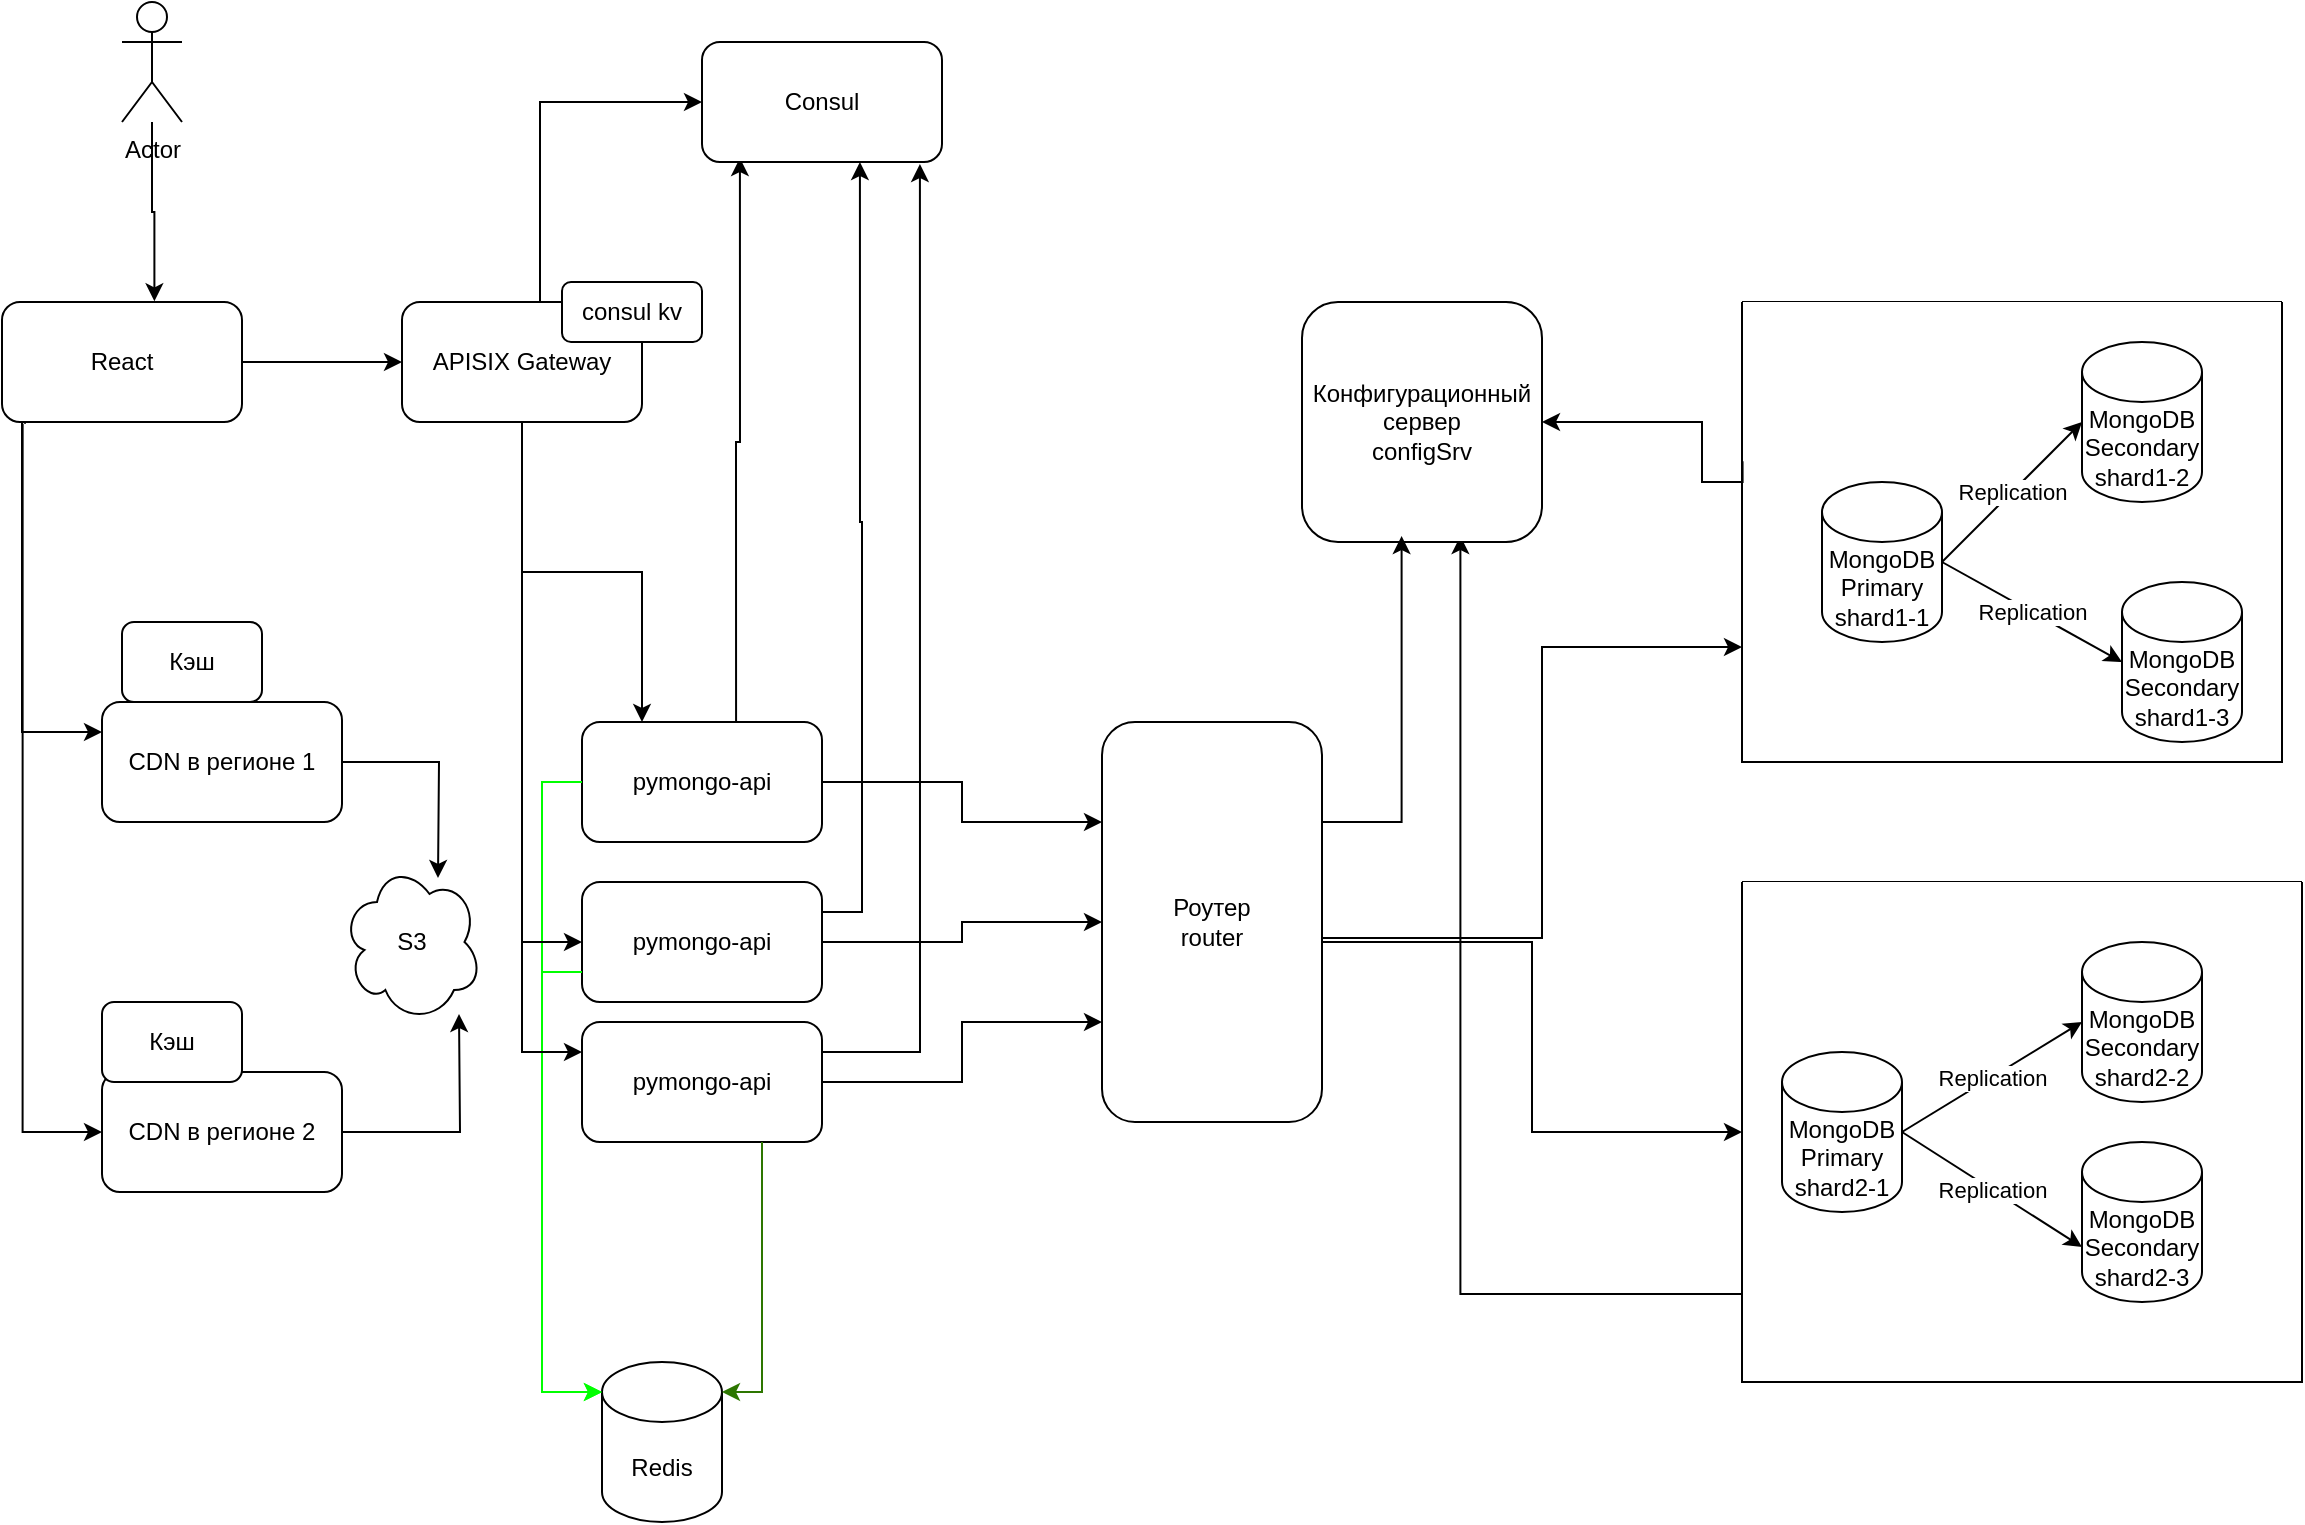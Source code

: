 <mxfile version="25.0.3">
  <diagram name="Page-1" id="-H_mtQnk-PTXWXPvYvuk">
    <mxGraphModel dx="1442" dy="808" grid="1" gridSize="10" guides="1" tooltips="1" connect="1" arrows="1" fold="1" page="1" pageScale="1" pageWidth="1169" pageHeight="827" math="0" shadow="0">
      <root>
        <mxCell id="0" />
        <mxCell id="1" parent="0" />
        <mxCell id="-V1MjHbGG6LcemzjfV9l-32" value="" style="swimlane;startSize=0;swimlaneFillColor=default;" parent="1" vertex="1">
          <mxGeometry x="880" y="170" width="270" height="230" as="geometry" />
        </mxCell>
        <mxCell id="-V1MjHbGG6LcemzjfV9l-1" value="MongoDB&lt;div&gt;Primary&lt;br&gt;shard1-1&lt;/div&gt;" style="shape=cylinder3;whiteSpace=wrap;html=1;boundedLbl=1;backgroundOutline=1;size=15;" parent="-V1MjHbGG6LcemzjfV9l-32" vertex="1">
          <mxGeometry x="40" y="90" width="60" height="80" as="geometry" />
        </mxCell>
        <mxCell id="-V1MjHbGG6LcemzjfV9l-6" value="MongoDB&lt;div&gt;Secondary&lt;br&gt;shard1-3&lt;/div&gt;" style="shape=cylinder3;whiteSpace=wrap;html=1;boundedLbl=1;backgroundOutline=1;size=15;" parent="-V1MjHbGG6LcemzjfV9l-32" vertex="1">
          <mxGeometry x="190" y="140" width="60" height="80" as="geometry" />
        </mxCell>
        <mxCell id="-V1MjHbGG6LcemzjfV9l-9" value="Replication" style="endArrow=classic;html=1;rounded=0;exitX=1;exitY=0.5;exitDx=0;exitDy=0;exitPerimeter=0;entryX=0;entryY=0.5;entryDx=0;entryDy=0;entryPerimeter=0;" parent="-V1MjHbGG6LcemzjfV9l-32" source="-V1MjHbGG6LcemzjfV9l-1" target="-V1MjHbGG6LcemzjfV9l-6" edge="1">
          <mxGeometry width="50" height="50" relative="1" as="geometry">
            <mxPoint x="80" y="160" as="sourcePoint" />
            <mxPoint x="110" y="110" as="targetPoint" />
          </mxGeometry>
        </mxCell>
        <mxCell id="-V1MjHbGG6LcemzjfV9l-2" value="MongoDB&lt;div&gt;Secondary&lt;br&gt;shard1-2&lt;/div&gt;" style="shape=cylinder3;whiteSpace=wrap;html=1;boundedLbl=1;backgroundOutline=1;size=15;" parent="-V1MjHbGG6LcemzjfV9l-32" vertex="1">
          <mxGeometry x="170" y="20" width="60" height="80" as="geometry" />
        </mxCell>
        <mxCell id="-V1MjHbGG6LcemzjfV9l-4" value="Replication" style="endArrow=classic;html=1;rounded=0;exitX=1;exitY=0.5;exitDx=0;exitDy=0;exitPerimeter=0;entryX=0;entryY=0.5;entryDx=0;entryDy=0;entryPerimeter=0;" parent="-V1MjHbGG6LcemzjfV9l-32" source="-V1MjHbGG6LcemzjfV9l-1" target="-V1MjHbGG6LcemzjfV9l-2" edge="1">
          <mxGeometry width="50" height="50" relative="1" as="geometry">
            <mxPoint x="-30" y="360" as="sourcePoint" />
            <mxPoint x="20" y="310" as="targetPoint" />
          </mxGeometry>
        </mxCell>
        <mxCell id="-V1MjHbGG6LcemzjfV9l-33" value="" style="swimlane;startSize=0;labelBackgroundColor=none;gradientColor=none;swimlaneFillColor=default;fillColor=#000000;" parent="1" vertex="1">
          <mxGeometry x="880" y="460" width="280" height="250" as="geometry" />
        </mxCell>
        <mxCell id="zA23MoTUsTF4_91t8viU-2" value="MongoDB&lt;br&gt;Primary&lt;br&gt;shard2-1" style="shape=cylinder3;whiteSpace=wrap;html=1;boundedLbl=1;backgroundOutline=1;size=15;" parent="-V1MjHbGG6LcemzjfV9l-33" vertex="1">
          <mxGeometry x="20" y="85" width="60" height="80" as="geometry" />
        </mxCell>
        <mxCell id="-V1MjHbGG6LcemzjfV9l-3" value="MongoDB&lt;br&gt;Secondary&lt;br&gt;shard2-2" style="shape=cylinder3;whiteSpace=wrap;html=1;boundedLbl=1;backgroundOutline=1;size=15;" parent="-V1MjHbGG6LcemzjfV9l-33" vertex="1">
          <mxGeometry x="170" y="30" width="60" height="80" as="geometry" />
        </mxCell>
        <mxCell id="-V1MjHbGG6LcemzjfV9l-5" value="Replication" style="endArrow=classic;html=1;rounded=0;exitX=1;exitY=0.5;exitDx=0;exitDy=0;exitPerimeter=0;entryX=0;entryY=0.5;entryDx=0;entryDy=0;entryPerimeter=0;" parent="-V1MjHbGG6LcemzjfV9l-33" source="zA23MoTUsTF4_91t8viU-2" target="-V1MjHbGG6LcemzjfV9l-3" edge="1">
          <mxGeometry width="50" height="50" relative="1" as="geometry">
            <mxPoint x="-70" y="200" as="sourcePoint" />
            <mxPoint x="-20" y="150" as="targetPoint" />
          </mxGeometry>
        </mxCell>
        <mxCell id="-V1MjHbGG6LcemzjfV9l-7" value="MongoDB&lt;div&gt;Secondary&lt;br&gt;shard2-3&lt;/div&gt;" style="shape=cylinder3;whiteSpace=wrap;html=1;boundedLbl=1;backgroundOutline=1;size=15;" parent="-V1MjHbGG6LcemzjfV9l-33" vertex="1">
          <mxGeometry x="170" y="130" width="60" height="80" as="geometry" />
        </mxCell>
        <mxCell id="-V1MjHbGG6LcemzjfV9l-8" value="Replication" style="endArrow=classic;html=1;rounded=0;entryX=0;entryY=0;entryDx=0;entryDy=52.5;entryPerimeter=0;exitX=1;exitY=0.5;exitDx=0;exitDy=0;exitPerimeter=0;" parent="-V1MjHbGG6LcemzjfV9l-33" source="zA23MoTUsTF4_91t8viU-2" target="-V1MjHbGG6LcemzjfV9l-7" edge="1">
          <mxGeometry width="50" height="50" relative="1" as="geometry">
            <mxPoint x="100" y="90" as="sourcePoint" />
            <mxPoint x="160" y="100" as="targetPoint" />
          </mxGeometry>
        </mxCell>
        <mxCell id="-V1MjHbGG6LcemzjfV9l-21" style="edgeStyle=orthogonalEdgeStyle;rounded=0;orthogonalLoop=1;jettySize=auto;html=1;entryX=0.66;entryY=0.975;entryDx=0;entryDy=0;entryPerimeter=0;" parent="1" target="-V1MjHbGG6LcemzjfV9l-14" edge="1">
          <mxGeometry relative="1" as="geometry">
            <mxPoint x="880" y="666" as="sourcePoint" />
            <Array as="points">
              <mxPoint x="739" y="666" />
            </Array>
          </mxGeometry>
        </mxCell>
        <mxCell id="MD7jWdbKySpISGQQD-gj-11" style="edgeStyle=orthogonalEdgeStyle;rounded=0;orthogonalLoop=1;jettySize=auto;html=1;exitX=0.642;exitY=0.033;exitDx=0;exitDy=0;entryX=0.158;entryY=0.967;entryDx=0;entryDy=0;entryPerimeter=0;exitPerimeter=0;" edge="1" parent="1" source="zA23MoTUsTF4_91t8viU-3" target="MD7jWdbKySpISGQQD-gj-7">
          <mxGeometry relative="1" as="geometry" />
        </mxCell>
        <mxCell id="zA23MoTUsTF4_91t8viU-3" value="pymongo-api" style="rounded=1;whiteSpace=wrap;html=1;" parent="1" vertex="1">
          <mxGeometry x="300" y="380" width="120" height="60" as="geometry" />
        </mxCell>
        <mxCell id="zA23MoTUsTF4_91t8viU-4" style="edgeStyle=orthogonalEdgeStyle;rounded=0;orthogonalLoop=1;jettySize=auto;html=1;exitX=1;exitY=0.5;exitDx=0;exitDy=0;entryX=0;entryY=0.25;entryDx=0;entryDy=0;" parent="1" source="zA23MoTUsTF4_91t8viU-3" target="-V1MjHbGG6LcemzjfV9l-12" edge="1">
          <mxGeometry relative="1" as="geometry" />
        </mxCell>
        <mxCell id="-V1MjHbGG6LcemzjfV9l-15" style="edgeStyle=orthogonalEdgeStyle;rounded=0;orthogonalLoop=1;jettySize=auto;html=1;entryX=1;entryY=0.5;entryDx=0;entryDy=0;exitX=0.001;exitY=0.346;exitDx=0;exitDy=0;exitPerimeter=0;" parent="1" source="-V1MjHbGG6LcemzjfV9l-32" target="-V1MjHbGG6LcemzjfV9l-14" edge="1">
          <mxGeometry relative="1" as="geometry">
            <mxPoint x="860" y="260" as="sourcePoint" />
            <Array as="points">
              <mxPoint x="880" y="260" />
              <mxPoint x="860" y="260" />
              <mxPoint x="860" y="230" />
            </Array>
          </mxGeometry>
        </mxCell>
        <mxCell id="-V1MjHbGG6LcemzjfV9l-10" value="Redis" style="shape=cylinder3;whiteSpace=wrap;html=1;boundedLbl=1;backgroundOutline=1;size=15;" parent="1" vertex="1">
          <mxGeometry x="310" y="700" width="60" height="80" as="geometry" />
        </mxCell>
        <mxCell id="-V1MjHbGG6LcemzjfV9l-11" style="edgeStyle=orthogonalEdgeStyle;rounded=0;orthogonalLoop=1;jettySize=auto;html=1;exitX=0;exitY=0.5;exitDx=0;exitDy=0;entryX=0;entryY=0;entryDx=0;entryDy=15;entryPerimeter=0;strokeColor=#00FF00;" parent="1" source="zA23MoTUsTF4_91t8viU-3" target="-V1MjHbGG6LcemzjfV9l-10" edge="1">
          <mxGeometry relative="1" as="geometry">
            <mxPoint x="470" y="480" as="sourcePoint" />
            <mxPoint x="238.7" y="614.35" as="targetPoint" />
            <Array as="points">
              <mxPoint x="280" y="410" />
              <mxPoint x="280" y="715" />
            </Array>
          </mxGeometry>
        </mxCell>
        <mxCell id="MD7jWdbKySpISGQQD-gj-19" style="edgeStyle=orthogonalEdgeStyle;rounded=0;orthogonalLoop=1;jettySize=auto;html=1;exitX=1;exitY=0.75;exitDx=0;exitDy=0;entryX=0;entryY=0.75;entryDx=0;entryDy=0;" edge="1" parent="1" source="-V1MjHbGG6LcemzjfV9l-12" target="-V1MjHbGG6LcemzjfV9l-32">
          <mxGeometry relative="1" as="geometry">
            <Array as="points">
              <mxPoint x="670" y="502" />
              <mxPoint x="590" y="502" />
              <mxPoint x="590" y="488" />
              <mxPoint x="780" y="488" />
              <mxPoint x="780" y="342" />
            </Array>
          </mxGeometry>
        </mxCell>
        <mxCell id="MD7jWdbKySpISGQQD-gj-20" style="edgeStyle=orthogonalEdgeStyle;rounded=0;orthogonalLoop=1;jettySize=auto;html=1;exitX=1;exitY=0.5;exitDx=0;exitDy=0;entryX=0;entryY=0.5;entryDx=0;entryDy=0;" edge="1" parent="1" source="-V1MjHbGG6LcemzjfV9l-12" target="-V1MjHbGG6LcemzjfV9l-33">
          <mxGeometry relative="1" as="geometry">
            <Array as="points">
              <mxPoint x="670" y="490" />
              <mxPoint x="775" y="490" />
              <mxPoint x="775" y="585" />
            </Array>
          </mxGeometry>
        </mxCell>
        <mxCell id="-V1MjHbGG6LcemzjfV9l-12" value="Роутер&lt;br&gt;router" style="rounded=1;whiteSpace=wrap;html=1;" parent="1" vertex="1">
          <mxGeometry x="560" y="380" width="110" height="200" as="geometry" />
        </mxCell>
        <mxCell id="-V1MjHbGG6LcemzjfV9l-14" value="Конфигурационный сервер&lt;br&gt;configSrv" style="rounded=1;whiteSpace=wrap;html=1;" parent="1" vertex="1">
          <mxGeometry x="660" y="170" width="120" height="120" as="geometry" />
        </mxCell>
        <mxCell id="-V1MjHbGG6LcemzjfV9l-24" style="edgeStyle=orthogonalEdgeStyle;rounded=0;orthogonalLoop=1;jettySize=auto;html=1;exitX=1;exitY=0.25;exitDx=0;exitDy=0;entryX=0.415;entryY=0.975;entryDx=0;entryDy=0;entryPerimeter=0;" parent="1" source="-V1MjHbGG6LcemzjfV9l-12" target="-V1MjHbGG6LcemzjfV9l-14" edge="1">
          <mxGeometry relative="1" as="geometry" />
        </mxCell>
        <mxCell id="MD7jWdbKySpISGQQD-gj-9" style="edgeStyle=orthogonalEdgeStyle;rounded=0;orthogonalLoop=1;jettySize=auto;html=1;exitX=1;exitY=0.5;exitDx=0;exitDy=0;" edge="1" parent="1" source="MD7jWdbKySpISGQQD-gj-1" target="-V1MjHbGG6LcemzjfV9l-12">
          <mxGeometry relative="1" as="geometry" />
        </mxCell>
        <mxCell id="MD7jWdbKySpISGQQD-gj-1" value="pymongo-api" style="rounded=1;whiteSpace=wrap;html=1;" vertex="1" parent="1">
          <mxGeometry x="300" y="460" width="120" height="60" as="geometry" />
        </mxCell>
        <mxCell id="MD7jWdbKySpISGQQD-gj-10" style="edgeStyle=orthogonalEdgeStyle;rounded=0;orthogonalLoop=1;jettySize=auto;html=1;exitX=1;exitY=0.5;exitDx=0;exitDy=0;entryX=0;entryY=0.75;entryDx=0;entryDy=0;" edge="1" parent="1" source="MD7jWdbKySpISGQQD-gj-2" target="-V1MjHbGG6LcemzjfV9l-12">
          <mxGeometry relative="1" as="geometry" />
        </mxCell>
        <mxCell id="MD7jWdbKySpISGQQD-gj-2" value="pymongo-api" style="rounded=1;whiteSpace=wrap;html=1;" vertex="1" parent="1">
          <mxGeometry x="300" y="530" width="120" height="60" as="geometry" />
        </mxCell>
        <mxCell id="MD7jWdbKySpISGQQD-gj-3" style="edgeStyle=orthogonalEdgeStyle;rounded=0;orthogonalLoop=1;jettySize=auto;html=1;exitX=0;exitY=0.75;exitDx=0;exitDy=0;entryX=0;entryY=0;entryDx=0;entryDy=15;entryPerimeter=0;strokeColor=#00FF00;" edge="1" parent="1" source="MD7jWdbKySpISGQQD-gj-1" target="-V1MjHbGG6LcemzjfV9l-10">
          <mxGeometry relative="1" as="geometry">
            <mxPoint x="370" y="390" as="sourcePoint" />
            <mxPoint x="260" y="610" as="targetPoint" />
          </mxGeometry>
        </mxCell>
        <mxCell id="MD7jWdbKySpISGQQD-gj-8" style="edgeStyle=orthogonalEdgeStyle;rounded=0;orthogonalLoop=1;jettySize=auto;html=1;exitX=0.575;exitY=0;exitDx=0;exitDy=0;entryX=0;entryY=0.5;entryDx=0;entryDy=0;exitPerimeter=0;" edge="1" parent="1" source="MD7jWdbKySpISGQQD-gj-5" target="MD7jWdbKySpISGQQD-gj-7">
          <mxGeometry relative="1" as="geometry" />
        </mxCell>
        <mxCell id="MD7jWdbKySpISGQQD-gj-16" style="edgeStyle=orthogonalEdgeStyle;rounded=0;orthogonalLoop=1;jettySize=auto;html=1;exitX=0.5;exitY=1;exitDx=0;exitDy=0;entryX=0.25;entryY=0;entryDx=0;entryDy=0;" edge="1" parent="1" source="MD7jWdbKySpISGQQD-gj-5" target="zA23MoTUsTF4_91t8viU-3">
          <mxGeometry relative="1" as="geometry" />
        </mxCell>
        <mxCell id="MD7jWdbKySpISGQQD-gj-17" style="edgeStyle=orthogonalEdgeStyle;rounded=0;orthogonalLoop=1;jettySize=auto;html=1;exitX=0.5;exitY=1;exitDx=0;exitDy=0;entryX=0;entryY=0.5;entryDx=0;entryDy=0;" edge="1" parent="1" source="MD7jWdbKySpISGQQD-gj-5" target="MD7jWdbKySpISGQQD-gj-1">
          <mxGeometry relative="1" as="geometry" />
        </mxCell>
        <mxCell id="MD7jWdbKySpISGQQD-gj-18" style="edgeStyle=orthogonalEdgeStyle;rounded=0;orthogonalLoop=1;jettySize=auto;html=1;exitX=0.5;exitY=1;exitDx=0;exitDy=0;entryX=0;entryY=0.25;entryDx=0;entryDy=0;" edge="1" parent="1" source="MD7jWdbKySpISGQQD-gj-5" target="MD7jWdbKySpISGQQD-gj-2">
          <mxGeometry relative="1" as="geometry" />
        </mxCell>
        <mxCell id="MD7jWdbKySpISGQQD-gj-5" value="APISIX Gateway" style="rounded=1;whiteSpace=wrap;html=1;" vertex="1" parent="1">
          <mxGeometry x="210" y="170" width="120" height="60" as="geometry" />
        </mxCell>
        <mxCell id="MD7jWdbKySpISGQQD-gj-6" value="consul kv" style="rounded=1;whiteSpace=wrap;html=1;" vertex="1" parent="1">
          <mxGeometry x="290" y="160" width="70" height="30" as="geometry" />
        </mxCell>
        <mxCell id="MD7jWdbKySpISGQQD-gj-7" value="Consul" style="rounded=1;whiteSpace=wrap;html=1;" vertex="1" parent="1">
          <mxGeometry x="360" y="40" width="120" height="60" as="geometry" />
        </mxCell>
        <mxCell id="MD7jWdbKySpISGQQD-gj-12" style="edgeStyle=orthogonalEdgeStyle;rounded=0;orthogonalLoop=1;jettySize=auto;html=1;exitX=1;exitY=0.25;exitDx=0;exitDy=0;entryX=0.658;entryY=1;entryDx=0;entryDy=0;entryPerimeter=0;" edge="1" parent="1" source="MD7jWdbKySpISGQQD-gj-1" target="MD7jWdbKySpISGQQD-gj-7">
          <mxGeometry relative="1" as="geometry" />
        </mxCell>
        <mxCell id="MD7jWdbKySpISGQQD-gj-13" style="edgeStyle=orthogonalEdgeStyle;rounded=0;orthogonalLoop=1;jettySize=auto;html=1;exitX=1;exitY=0.25;exitDx=0;exitDy=0;entryX=0.908;entryY=1.017;entryDx=0;entryDy=0;entryPerimeter=0;" edge="1" parent="1" source="MD7jWdbKySpISGQQD-gj-2" target="MD7jWdbKySpISGQQD-gj-7">
          <mxGeometry relative="1" as="geometry" />
        </mxCell>
        <mxCell id="MD7jWdbKySpISGQQD-gj-21" style="edgeStyle=orthogonalEdgeStyle;rounded=0;orthogonalLoop=1;jettySize=auto;html=1;exitX=0.75;exitY=1;exitDx=0;exitDy=0;entryX=1;entryY=0;entryDx=0;entryDy=15;entryPerimeter=0;fillColor=#60a917;strokeColor=#2D7600;" edge="1" parent="1" source="MD7jWdbKySpISGQQD-gj-2" target="-V1MjHbGG6LcemzjfV9l-10">
          <mxGeometry relative="1" as="geometry">
            <mxPoint x="360" y="690" as="targetPoint" />
          </mxGeometry>
        </mxCell>
        <mxCell id="MD7jWdbKySpISGQQD-gj-22" value="CDN в регионе 1" style="rounded=1;whiteSpace=wrap;html=1;" vertex="1" parent="1">
          <mxGeometry x="60" y="370" width="120" height="60" as="geometry" />
        </mxCell>
        <mxCell id="MD7jWdbKySpISGQQD-gj-23" value="CDN в регионе 2" style="rounded=1;whiteSpace=wrap;html=1;" vertex="1" parent="1">
          <mxGeometry x="60" y="555" width="120" height="60" as="geometry" />
        </mxCell>
        <mxCell id="MD7jWdbKySpISGQQD-gj-26" value="Кэш" style="rounded=1;whiteSpace=wrap;html=1;" vertex="1" parent="1">
          <mxGeometry x="70" y="330" width="70" height="40" as="geometry" />
        </mxCell>
        <mxCell id="MD7jWdbKySpISGQQD-gj-27" value="Кэш" style="rounded=1;whiteSpace=wrap;html=1;" vertex="1" parent="1">
          <mxGeometry x="60" y="520" width="70" height="40" as="geometry" />
        </mxCell>
        <mxCell id="MD7jWdbKySpISGQQD-gj-28" value="S3" style="ellipse;shape=cloud;whiteSpace=wrap;html=1;align=center;" vertex="1" parent="1">
          <mxGeometry x="180" y="450" width="70" height="80" as="geometry" />
        </mxCell>
        <mxCell id="MD7jWdbKySpISGQQD-gj-29" style="edgeStyle=orthogonalEdgeStyle;rounded=0;orthogonalLoop=1;jettySize=auto;html=1;exitX=1;exitY=0.5;exitDx=0;exitDy=0;entryX=0.55;entryY=0.95;entryDx=0;entryDy=0;entryPerimeter=0;" edge="1" parent="1" source="MD7jWdbKySpISGQQD-gj-23">
          <mxGeometry relative="1" as="geometry">
            <mxPoint x="210" y="585" as="sourcePoint" />
            <mxPoint x="238.5" y="526.0" as="targetPoint" />
          </mxGeometry>
        </mxCell>
        <mxCell id="MD7jWdbKySpISGQQD-gj-30" style="edgeStyle=orthogonalEdgeStyle;rounded=0;orthogonalLoop=1;jettySize=auto;html=1;exitX=1;exitY=0.5;exitDx=0;exitDy=0;entryX=0.4;entryY=0.1;entryDx=0;entryDy=0;entryPerimeter=0;" edge="1" parent="1" source="MD7jWdbKySpISGQQD-gj-22">
          <mxGeometry relative="1" as="geometry">
            <mxPoint x="210" y="400" as="sourcePoint" />
            <mxPoint x="228" y="458" as="targetPoint" />
          </mxGeometry>
        </mxCell>
        <mxCell id="MD7jWdbKySpISGQQD-gj-33" style="edgeStyle=orthogonalEdgeStyle;rounded=0;orthogonalLoop=1;jettySize=auto;html=1;entryX=0;entryY=0.25;entryDx=0;entryDy=0;exitX=0.096;exitY=1.014;exitDx=0;exitDy=0;exitPerimeter=0;" edge="1" parent="1" source="MD7jWdbKySpISGQQD-gj-39" target="MD7jWdbKySpISGQQD-gj-22">
          <mxGeometry relative="1" as="geometry">
            <mxPoint x="45.059" y="170" as="sourcePoint" />
            <Array as="points">
              <mxPoint x="20" y="171" />
              <mxPoint x="20" y="385" />
            </Array>
          </mxGeometry>
        </mxCell>
        <mxCell id="MD7jWdbKySpISGQQD-gj-35" style="edgeStyle=orthogonalEdgeStyle;rounded=0;orthogonalLoop=1;jettySize=auto;html=1;entryX=0;entryY=0.5;entryDx=0;entryDy=0;exitX=0.086;exitY=1.014;exitDx=0;exitDy=0;exitPerimeter=0;" edge="1" parent="1" source="MD7jWdbKySpISGQQD-gj-39" target="MD7jWdbKySpISGQQD-gj-23">
          <mxGeometry relative="1" as="geometry">
            <mxPoint x="45.059" y="170" as="sourcePoint" />
            <Array as="points">
              <mxPoint x="20" y="585" />
            </Array>
          </mxGeometry>
        </mxCell>
        <mxCell id="MD7jWdbKySpISGQQD-gj-38" style="edgeStyle=orthogonalEdgeStyle;rounded=0;orthogonalLoop=1;jettySize=auto;html=1;exitX=1;exitY=0.5;exitDx=0;exitDy=0;entryX=0;entryY=0.5;entryDx=0;entryDy=0;" edge="1" parent="1" source="MD7jWdbKySpISGQQD-gj-39" target="MD7jWdbKySpISGQQD-gj-5">
          <mxGeometry relative="1" as="geometry">
            <mxPoint x="160" y="140" as="sourcePoint" />
          </mxGeometry>
        </mxCell>
        <mxCell id="MD7jWdbKySpISGQQD-gj-39" value="React" style="rounded=1;whiteSpace=wrap;html=1;" vertex="1" parent="1">
          <mxGeometry x="10" y="170" width="120" height="60" as="geometry" />
        </mxCell>
        <mxCell id="MD7jWdbKySpISGQQD-gj-40" value="Actor" style="shape=umlActor;verticalLabelPosition=bottom;verticalAlign=top;html=1;outlineConnect=0;" vertex="1" parent="1">
          <mxGeometry x="70" y="20" width="30" height="60" as="geometry" />
        </mxCell>
        <mxCell id="MD7jWdbKySpISGQQD-gj-41" style="edgeStyle=orthogonalEdgeStyle;rounded=0;orthogonalLoop=1;jettySize=auto;html=1;entryX=0.635;entryY=-0.006;entryDx=0;entryDy=0;entryPerimeter=0;" edge="1" parent="1" source="MD7jWdbKySpISGQQD-gj-40" target="MD7jWdbKySpISGQQD-gj-39">
          <mxGeometry relative="1" as="geometry" />
        </mxCell>
      </root>
    </mxGraphModel>
  </diagram>
</mxfile>
